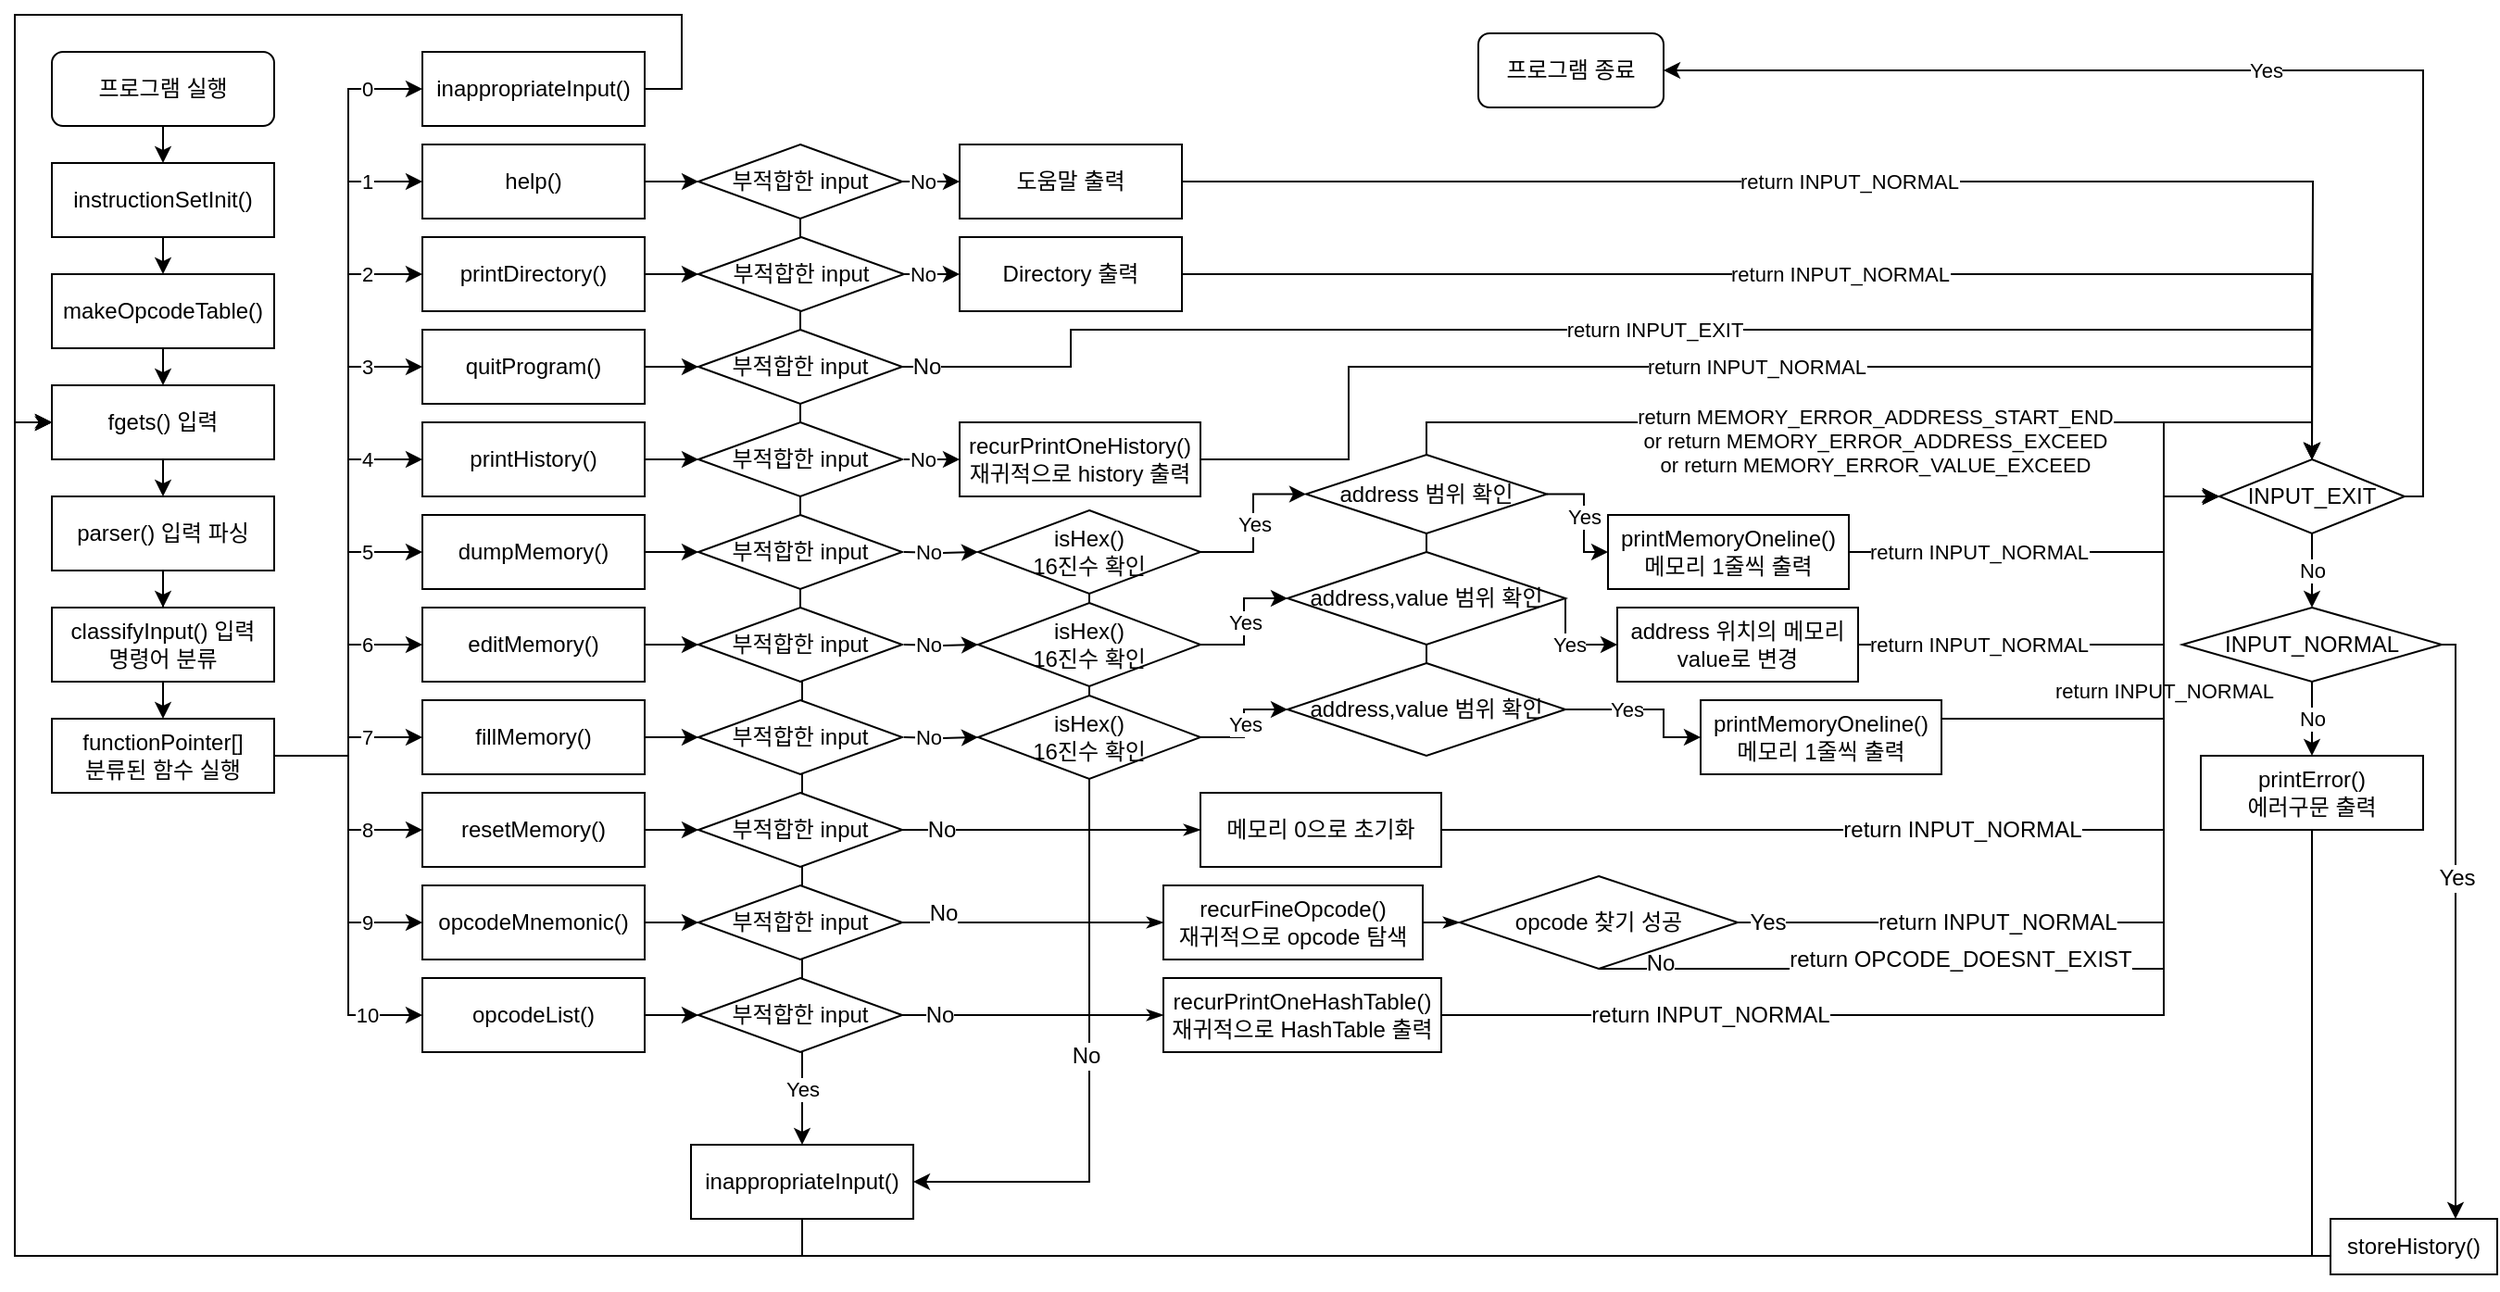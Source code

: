 <mxfile version="12.9.6" type="device"><diagram id="C5RBs43oDa-KdzZeNtuy" name="Page-1"><mxGraphModel dx="1581" dy="809" grid="1" gridSize="10" guides="1" tooltips="1" connect="1" arrows="1" fold="1" page="1" pageScale="1" pageWidth="827" pageHeight="1169" math="0" shadow="0"><root><mxCell id="WIyWlLk6GJQsqaUBKTNV-0"/><mxCell id="WIyWlLk6GJQsqaUBKTNV-1" parent="WIyWlLk6GJQsqaUBKTNV-0"/><mxCell id="1No2MlouIpuZTPCVSw3R-3" style="edgeStyle=orthogonalEdgeStyle;rounded=0;orthogonalLoop=1;jettySize=auto;html=1;exitX=0.5;exitY=1;exitDx=0;exitDy=0;entryX=0.5;entryY=0;entryDx=0;entryDy=0;" edge="1" parent="WIyWlLk6GJQsqaUBKTNV-1" source="WIyWlLk6GJQsqaUBKTNV-3" target="1No2MlouIpuZTPCVSw3R-0"><mxGeometry relative="1" as="geometry"/></mxCell><mxCell id="WIyWlLk6GJQsqaUBKTNV-3" value="프로그램 실행" style="rounded=1;whiteSpace=wrap;html=1;fontSize=12;glass=0;strokeWidth=1;shadow=0;" parent="WIyWlLk6GJQsqaUBKTNV-1" vertex="1"><mxGeometry x="160" y="80" width="120" height="40" as="geometry"/></mxCell><mxCell id="1No2MlouIpuZTPCVSw3R-6" style="edgeStyle=orthogonalEdgeStyle;rounded=0;orthogonalLoop=1;jettySize=auto;html=1;exitX=0.5;exitY=1;exitDx=0;exitDy=0;entryX=0.5;entryY=0;entryDx=0;entryDy=0;" edge="1" parent="WIyWlLk6GJQsqaUBKTNV-1" source="1No2MlouIpuZTPCVSw3R-0" target="1No2MlouIpuZTPCVSw3R-4"><mxGeometry relative="1" as="geometry"/></mxCell><mxCell id="1No2MlouIpuZTPCVSw3R-0" value="instructionSetInit()" style="rounded=0;whiteSpace=wrap;html=1;fontSize=12;glass=0;strokeWidth=1;shadow=0;" vertex="1" parent="WIyWlLk6GJQsqaUBKTNV-1"><mxGeometry x="160" y="140" width="120" height="40" as="geometry"/></mxCell><mxCell id="1No2MlouIpuZTPCVSw3R-7" style="edgeStyle=orthogonalEdgeStyle;rounded=0;orthogonalLoop=1;jettySize=auto;html=1;exitX=0.5;exitY=1;exitDx=0;exitDy=0;entryX=0.5;entryY=0;entryDx=0;entryDy=0;" edge="1" parent="WIyWlLk6GJQsqaUBKTNV-1" source="1No2MlouIpuZTPCVSw3R-4" target="1No2MlouIpuZTPCVSw3R-5"><mxGeometry relative="1" as="geometry"/></mxCell><mxCell id="1No2MlouIpuZTPCVSw3R-4" value="makeOpcodeTable()" style="rounded=0;whiteSpace=wrap;html=1;fontSize=12;glass=0;strokeWidth=1;shadow=0;" vertex="1" parent="WIyWlLk6GJQsqaUBKTNV-1"><mxGeometry x="160" y="200" width="120" height="40" as="geometry"/></mxCell><mxCell id="1No2MlouIpuZTPCVSw3R-38" style="edgeStyle=orthogonalEdgeStyle;rounded=0;orthogonalLoop=1;jettySize=auto;html=1;exitX=0.5;exitY=1;exitDx=0;exitDy=0;entryX=0.5;entryY=0;entryDx=0;entryDy=0;" edge="1" parent="WIyWlLk6GJQsqaUBKTNV-1" source="1No2MlouIpuZTPCVSw3R-5" target="1No2MlouIpuZTPCVSw3R-8"><mxGeometry relative="1" as="geometry"/></mxCell><mxCell id="1No2MlouIpuZTPCVSw3R-5" value="fgets() 입력" style="rounded=0;whiteSpace=wrap;html=1;fontSize=12;glass=0;strokeWidth=1;shadow=0;" vertex="1" parent="WIyWlLk6GJQsqaUBKTNV-1"><mxGeometry x="160" y="260" width="120" height="40" as="geometry"/></mxCell><mxCell id="1No2MlouIpuZTPCVSw3R-39" style="edgeStyle=orthogonalEdgeStyle;rounded=0;orthogonalLoop=1;jettySize=auto;html=1;exitX=0.5;exitY=1;exitDx=0;exitDy=0;" edge="1" parent="WIyWlLk6GJQsqaUBKTNV-1" source="1No2MlouIpuZTPCVSw3R-8" target="1No2MlouIpuZTPCVSw3R-9"><mxGeometry relative="1" as="geometry"/></mxCell><mxCell id="1No2MlouIpuZTPCVSw3R-8" value="parser() 입력 파싱" style="rounded=0;whiteSpace=wrap;html=1;fontSize=12;glass=0;strokeWidth=1;shadow=0;" vertex="1" parent="WIyWlLk6GJQsqaUBKTNV-1"><mxGeometry x="160" y="320" width="120" height="40" as="geometry"/></mxCell><mxCell id="1No2MlouIpuZTPCVSw3R-40" style="edgeStyle=orthogonalEdgeStyle;rounded=0;orthogonalLoop=1;jettySize=auto;html=1;exitX=0.5;exitY=1;exitDx=0;exitDy=0;entryX=0.5;entryY=0;entryDx=0;entryDy=0;" edge="1" parent="WIyWlLk6GJQsqaUBKTNV-1" source="1No2MlouIpuZTPCVSw3R-9" target="1No2MlouIpuZTPCVSw3R-10"><mxGeometry relative="1" as="geometry"/></mxCell><mxCell id="1No2MlouIpuZTPCVSw3R-9" value="classifyInput() 입력 &lt;br&gt;명령어 분류" style="rounded=0;whiteSpace=wrap;html=1;fontSize=12;glass=0;strokeWidth=1;shadow=0;" vertex="1" parent="WIyWlLk6GJQsqaUBKTNV-1"><mxGeometry x="160" y="380" width="120" height="40" as="geometry"/></mxCell><mxCell id="1No2MlouIpuZTPCVSw3R-12" style="edgeStyle=orthogonalEdgeStyle;rounded=0;orthogonalLoop=1;jettySize=auto;html=1;exitX=1;exitY=0.5;exitDx=0;exitDy=0;entryX=0;entryY=0.5;entryDx=0;entryDy=0;entryPerimeter=0;" edge="1" parent="WIyWlLk6GJQsqaUBKTNV-1" source="1No2MlouIpuZTPCVSw3R-10"><mxGeometry relative="1" as="geometry"><mxPoint x="280" y="460" as="targetPoint"/></mxGeometry></mxCell><mxCell id="1No2MlouIpuZTPCVSw3R-27" value="0" style="edgeStyle=orthogonalEdgeStyle;rounded=0;orthogonalLoop=1;jettySize=auto;html=1;exitX=1;exitY=0.5;exitDx=0;exitDy=0;entryX=0;entryY=0.5;entryDx=0;entryDy=0;" edge="1" parent="WIyWlLk6GJQsqaUBKTNV-1" source="1No2MlouIpuZTPCVSw3R-10" target="1No2MlouIpuZTPCVSw3R-14"><mxGeometry x="0.864" relative="1" as="geometry"><mxPoint as="offset"/></mxGeometry></mxCell><mxCell id="1No2MlouIpuZTPCVSw3R-28" value="1" style="edgeStyle=orthogonalEdgeStyle;rounded=0;orthogonalLoop=1;jettySize=auto;html=1;exitX=1;exitY=0.5;exitDx=0;exitDy=0;entryX=0;entryY=0.5;entryDx=0;entryDy=0;" edge="1" parent="WIyWlLk6GJQsqaUBKTNV-1" source="1No2MlouIpuZTPCVSw3R-10" target="1No2MlouIpuZTPCVSw3R-15"><mxGeometry x="0.846" relative="1" as="geometry"><mxPoint as="offset"/></mxGeometry></mxCell><mxCell id="1No2MlouIpuZTPCVSw3R-29" value="2" style="edgeStyle=orthogonalEdgeStyle;rounded=0;orthogonalLoop=1;jettySize=auto;html=1;exitX=1;exitY=0.5;exitDx=0;exitDy=0;entryX=0;entryY=0.5;entryDx=0;entryDy=0;" edge="1" parent="WIyWlLk6GJQsqaUBKTNV-1" source="1No2MlouIpuZTPCVSw3R-10" target="1No2MlouIpuZTPCVSw3R-16"><mxGeometry x="0.824" relative="1" as="geometry"><mxPoint as="offset"/></mxGeometry></mxCell><mxCell id="1No2MlouIpuZTPCVSw3R-30" value="3" style="edgeStyle=orthogonalEdgeStyle;rounded=0;orthogonalLoop=1;jettySize=auto;html=1;exitX=1;exitY=0.5;exitDx=0;exitDy=0;entryX=0;entryY=0.5;entryDx=0;entryDy=0;" edge="1" parent="WIyWlLk6GJQsqaUBKTNV-1" source="1No2MlouIpuZTPCVSw3R-10" target="1No2MlouIpuZTPCVSw3R-17"><mxGeometry x="0.793" relative="1" as="geometry"><mxPoint as="offset"/></mxGeometry></mxCell><mxCell id="1No2MlouIpuZTPCVSw3R-31" value="4" style="edgeStyle=orthogonalEdgeStyle;rounded=0;orthogonalLoop=1;jettySize=auto;html=1;exitX=1;exitY=0.5;exitDx=0;exitDy=0;entryX=0;entryY=0.5;entryDx=0;entryDy=0;" edge="1" parent="WIyWlLk6GJQsqaUBKTNV-1" source="1No2MlouIpuZTPCVSw3R-10" target="1No2MlouIpuZTPCVSw3R-18"><mxGeometry x="0.75" relative="1" as="geometry"><mxPoint as="offset"/></mxGeometry></mxCell><mxCell id="1No2MlouIpuZTPCVSw3R-32" value="5" style="edgeStyle=orthogonalEdgeStyle;rounded=0;orthogonalLoop=1;jettySize=auto;html=1;exitX=1;exitY=0.5;exitDx=0;exitDy=0;entryX=0;entryY=0.5;entryDx=0;entryDy=0;" edge="1" parent="WIyWlLk6GJQsqaUBKTNV-1" source="1No2MlouIpuZTPCVSw3R-10" target="1No2MlouIpuZTPCVSw3R-19"><mxGeometry x="0.684" relative="1" as="geometry"><mxPoint as="offset"/></mxGeometry></mxCell><mxCell id="1No2MlouIpuZTPCVSw3R-33" value="6" style="edgeStyle=orthogonalEdgeStyle;rounded=0;orthogonalLoop=1;jettySize=auto;html=1;exitX=1;exitY=0.5;exitDx=0;exitDy=0;entryX=0;entryY=0.5;entryDx=0;entryDy=0;" edge="1" parent="WIyWlLk6GJQsqaUBKTNV-1" source="1No2MlouIpuZTPCVSw3R-10" target="1No2MlouIpuZTPCVSw3R-20"><mxGeometry x="0.571" relative="1" as="geometry"><mxPoint as="offset"/></mxGeometry></mxCell><mxCell id="1No2MlouIpuZTPCVSw3R-34" value="7" style="edgeStyle=orthogonalEdgeStyle;rounded=0;orthogonalLoop=1;jettySize=auto;html=1;exitX=1;exitY=0.5;exitDx=0;exitDy=0;entryX=0;entryY=0.5;entryDx=0;entryDy=0;" edge="1" parent="WIyWlLk6GJQsqaUBKTNV-1" source="1No2MlouIpuZTPCVSw3R-10" target="1No2MlouIpuZTPCVSw3R-21"><mxGeometry x="0.333" relative="1" as="geometry"><mxPoint as="offset"/></mxGeometry></mxCell><mxCell id="1No2MlouIpuZTPCVSw3R-35" value="8" style="edgeStyle=orthogonalEdgeStyle;rounded=0;orthogonalLoop=1;jettySize=auto;html=1;exitX=1;exitY=0.5;exitDx=0;exitDy=0;entryX=0;entryY=0.5;entryDx=0;entryDy=0;" edge="1" parent="WIyWlLk6GJQsqaUBKTNV-1" source="1No2MlouIpuZTPCVSw3R-10" target="1No2MlouIpuZTPCVSw3R-22"><mxGeometry x="0.5" relative="1" as="geometry"><mxPoint as="offset"/></mxGeometry></mxCell><mxCell id="1No2MlouIpuZTPCVSw3R-36" value="9" style="edgeStyle=orthogonalEdgeStyle;rounded=0;orthogonalLoop=1;jettySize=auto;html=1;exitX=1;exitY=0.5;exitDx=0;exitDy=0;entryX=0;entryY=0.5;entryDx=0;entryDy=0;" edge="1" parent="WIyWlLk6GJQsqaUBKTNV-1" source="1No2MlouIpuZTPCVSw3R-10" target="1No2MlouIpuZTPCVSw3R-23"><mxGeometry x="0.647" relative="1" as="geometry"><mxPoint as="offset"/></mxGeometry></mxCell><mxCell id="1No2MlouIpuZTPCVSw3R-37" value="10" style="edgeStyle=orthogonalEdgeStyle;rounded=0;orthogonalLoop=1;jettySize=auto;html=1;exitX=1;exitY=0.5;exitDx=0;exitDy=0;entryX=0;entryY=0.5;entryDx=0;entryDy=0;" edge="1" parent="WIyWlLk6GJQsqaUBKTNV-1" source="1No2MlouIpuZTPCVSw3R-10" target="1No2MlouIpuZTPCVSw3R-24"><mxGeometry x="0.727" relative="1" as="geometry"><mxPoint as="offset"/></mxGeometry></mxCell><mxCell id="1No2MlouIpuZTPCVSw3R-41" style="edgeStyle=orthogonalEdgeStyle;rounded=0;orthogonalLoop=1;jettySize=auto;html=1;exitX=1;exitY=0.5;exitDx=0;exitDy=0;" edge="1" parent="WIyWlLk6GJQsqaUBKTNV-1" source="1No2MlouIpuZTPCVSw3R-10"><mxGeometry relative="1" as="geometry"><mxPoint x="280" y="460" as="targetPoint"/></mxGeometry></mxCell><mxCell id="1No2MlouIpuZTPCVSw3R-10" value="functionPointer[] &lt;br&gt;분류된 함수 실행" style="rounded=0;whiteSpace=wrap;html=1;fontSize=12;glass=0;strokeWidth=1;shadow=0;" vertex="1" parent="WIyWlLk6GJQsqaUBKTNV-1"><mxGeometry x="160" y="440" width="120" height="40" as="geometry"/></mxCell><mxCell id="1No2MlouIpuZTPCVSw3R-62" style="edgeStyle=orthogonalEdgeStyle;rounded=0;orthogonalLoop=1;jettySize=auto;html=1;exitX=1;exitY=0.5;exitDx=0;exitDy=0;entryX=0;entryY=0.5;entryDx=0;entryDy=0;" edge="1" parent="WIyWlLk6GJQsqaUBKTNV-1" source="1No2MlouIpuZTPCVSw3R-14" target="1No2MlouIpuZTPCVSw3R-5"><mxGeometry relative="1" as="geometry"><mxPoint x="509" y="100" as="targetPoint"/><Array as="points"><mxPoint x="500" y="100"/><mxPoint x="500" y="60"/><mxPoint x="140" y="60"/><mxPoint x="140" y="280"/></Array></mxGeometry></mxCell><mxCell id="1No2MlouIpuZTPCVSw3R-14" value="inappropriateInput()" style="rounded=0;whiteSpace=wrap;html=1;fontSize=12;glass=0;strokeWidth=1;shadow=0;fillColor=#ffffff;" vertex="1" parent="WIyWlLk6GJQsqaUBKTNV-1"><mxGeometry x="360" y="80" width="120" height="40" as="geometry"/></mxCell><mxCell id="1No2MlouIpuZTPCVSw3R-61" style="edgeStyle=orthogonalEdgeStyle;rounded=0;orthogonalLoop=1;jettySize=auto;html=1;exitX=1;exitY=0.5;exitDx=0;exitDy=0;entryX=0;entryY=0.5;entryDx=0;entryDy=0;" edge="1" parent="WIyWlLk6GJQsqaUBKTNV-1" source="1No2MlouIpuZTPCVSw3R-15" target="1No2MlouIpuZTPCVSw3R-43"><mxGeometry relative="1" as="geometry"/></mxCell><mxCell id="1No2MlouIpuZTPCVSw3R-15" value="help()" style="rounded=0;whiteSpace=wrap;html=1;fontSize=12;glass=0;strokeWidth=1;shadow=0;" vertex="1" parent="WIyWlLk6GJQsqaUBKTNV-1"><mxGeometry x="360" y="130" width="120" height="40" as="geometry"/></mxCell><mxCell id="1No2MlouIpuZTPCVSw3R-60" style="edgeStyle=orthogonalEdgeStyle;rounded=0;orthogonalLoop=1;jettySize=auto;html=1;exitX=1;exitY=0.5;exitDx=0;exitDy=0;entryX=0;entryY=0.5;entryDx=0;entryDy=0;" edge="1" parent="WIyWlLk6GJQsqaUBKTNV-1" source="1No2MlouIpuZTPCVSw3R-16" target="1No2MlouIpuZTPCVSw3R-44"><mxGeometry relative="1" as="geometry"/></mxCell><mxCell id="1No2MlouIpuZTPCVSw3R-16" value="printDirectory()" style="rounded=0;whiteSpace=wrap;html=1;fontSize=12;glass=0;strokeWidth=1;shadow=0;" vertex="1" parent="WIyWlLk6GJQsqaUBKTNV-1"><mxGeometry x="360" y="180" width="120" height="40" as="geometry"/></mxCell><mxCell id="1No2MlouIpuZTPCVSw3R-59" style="edgeStyle=orthogonalEdgeStyle;rounded=0;orthogonalLoop=1;jettySize=auto;html=1;exitX=1;exitY=0.5;exitDx=0;exitDy=0;entryX=0;entryY=0.5;entryDx=0;entryDy=0;" edge="1" parent="WIyWlLk6GJQsqaUBKTNV-1" source="1No2MlouIpuZTPCVSw3R-17" target="1No2MlouIpuZTPCVSw3R-45"><mxGeometry relative="1" as="geometry"/></mxCell><mxCell id="1No2MlouIpuZTPCVSw3R-17" value="quitProgram()" style="rounded=0;whiteSpace=wrap;html=1;fontSize=12;glass=0;strokeWidth=1;shadow=0;" vertex="1" parent="WIyWlLk6GJQsqaUBKTNV-1"><mxGeometry x="360" y="230" width="120" height="40" as="geometry"/></mxCell><mxCell id="1No2MlouIpuZTPCVSw3R-63" style="edgeStyle=orthogonalEdgeStyle;rounded=0;orthogonalLoop=1;jettySize=auto;html=1;exitX=1;exitY=0.5;exitDx=0;exitDy=0;entryX=0;entryY=0.5;entryDx=0;entryDy=0;" edge="1" parent="WIyWlLk6GJQsqaUBKTNV-1" source="1No2MlouIpuZTPCVSw3R-18" target="1No2MlouIpuZTPCVSw3R-46"><mxGeometry relative="1" as="geometry"/></mxCell><mxCell id="1No2MlouIpuZTPCVSw3R-18" value="printHistory()" style="rounded=0;whiteSpace=wrap;html=1;fontSize=12;glass=0;strokeWidth=1;shadow=0;" vertex="1" parent="WIyWlLk6GJQsqaUBKTNV-1"><mxGeometry x="360" y="280" width="120" height="40" as="geometry"/></mxCell><mxCell id="1No2MlouIpuZTPCVSw3R-64" style="edgeStyle=orthogonalEdgeStyle;rounded=0;orthogonalLoop=1;jettySize=auto;html=1;exitX=1;exitY=0.5;exitDx=0;exitDy=0;entryX=0;entryY=0.5;entryDx=0;entryDy=0;" edge="1" parent="WIyWlLk6GJQsqaUBKTNV-1" source="1No2MlouIpuZTPCVSw3R-19" target="1No2MlouIpuZTPCVSw3R-47"><mxGeometry relative="1" as="geometry"/></mxCell><mxCell id="1No2MlouIpuZTPCVSw3R-19" value="dumpMemory()" style="rounded=0;whiteSpace=wrap;html=1;fontSize=12;glass=0;strokeWidth=1;shadow=0;" vertex="1" parent="WIyWlLk6GJQsqaUBKTNV-1"><mxGeometry x="360" y="330" width="120" height="40" as="geometry"/></mxCell><mxCell id="1No2MlouIpuZTPCVSw3R-65" style="edgeStyle=orthogonalEdgeStyle;rounded=0;orthogonalLoop=1;jettySize=auto;html=1;exitX=1;exitY=0.5;exitDx=0;exitDy=0;" edge="1" parent="WIyWlLk6GJQsqaUBKTNV-1" source="1No2MlouIpuZTPCVSw3R-20" target="1No2MlouIpuZTPCVSw3R-48"><mxGeometry relative="1" as="geometry"/></mxCell><mxCell id="1No2MlouIpuZTPCVSw3R-20" value="editMemory()" style="rounded=0;whiteSpace=wrap;html=1;fontSize=12;glass=0;strokeWidth=1;shadow=0;" vertex="1" parent="WIyWlLk6GJQsqaUBKTNV-1"><mxGeometry x="360" y="380" width="120" height="40" as="geometry"/></mxCell><mxCell id="1No2MlouIpuZTPCVSw3R-66" style="edgeStyle=orthogonalEdgeStyle;rounded=0;orthogonalLoop=1;jettySize=auto;html=1;exitX=1;exitY=0.5;exitDx=0;exitDy=0;entryX=0;entryY=0.5;entryDx=0;entryDy=0;" edge="1" parent="WIyWlLk6GJQsqaUBKTNV-1" source="1No2MlouIpuZTPCVSw3R-21" target="1No2MlouIpuZTPCVSw3R-49"><mxGeometry relative="1" as="geometry"/></mxCell><mxCell id="1No2MlouIpuZTPCVSw3R-21" value="fillMemory()" style="rounded=0;whiteSpace=wrap;html=1;fontSize=12;glass=0;strokeWidth=1;shadow=0;" vertex="1" parent="WIyWlLk6GJQsqaUBKTNV-1"><mxGeometry x="360" y="430" width="120" height="40" as="geometry"/></mxCell><mxCell id="1No2MlouIpuZTPCVSw3R-67" style="edgeStyle=orthogonalEdgeStyle;rounded=0;orthogonalLoop=1;jettySize=auto;html=1;exitX=1;exitY=0.5;exitDx=0;exitDy=0;" edge="1" parent="WIyWlLk6GJQsqaUBKTNV-1" source="1No2MlouIpuZTPCVSw3R-22" target="1No2MlouIpuZTPCVSw3R-50"><mxGeometry relative="1" as="geometry"/></mxCell><mxCell id="1No2MlouIpuZTPCVSw3R-22" value="resetMemory()" style="rounded=0;whiteSpace=wrap;html=1;fontSize=12;glass=0;strokeWidth=1;shadow=0;" vertex="1" parent="WIyWlLk6GJQsqaUBKTNV-1"><mxGeometry x="360" y="480" width="120" height="40" as="geometry"/></mxCell><mxCell id="1No2MlouIpuZTPCVSw3R-68" style="edgeStyle=orthogonalEdgeStyle;rounded=0;orthogonalLoop=1;jettySize=auto;html=1;exitX=1;exitY=0.5;exitDx=0;exitDy=0;" edge="1" parent="WIyWlLk6GJQsqaUBKTNV-1" source="1No2MlouIpuZTPCVSw3R-23" target="1No2MlouIpuZTPCVSw3R-51"><mxGeometry relative="1" as="geometry"/></mxCell><mxCell id="1No2MlouIpuZTPCVSw3R-23" value="opcodeMnemonic()" style="rounded=0;whiteSpace=wrap;html=1;fontSize=12;glass=0;strokeWidth=1;shadow=0;" vertex="1" parent="WIyWlLk6GJQsqaUBKTNV-1"><mxGeometry x="360" y="530" width="120" height="40" as="geometry"/></mxCell><mxCell id="1No2MlouIpuZTPCVSw3R-69" style="edgeStyle=orthogonalEdgeStyle;rounded=0;orthogonalLoop=1;jettySize=auto;html=1;exitX=1;exitY=0.5;exitDx=0;exitDy=0;entryX=0;entryY=0.5;entryDx=0;entryDy=0;" edge="1" parent="WIyWlLk6GJQsqaUBKTNV-1" source="1No2MlouIpuZTPCVSw3R-24" target="1No2MlouIpuZTPCVSw3R-52"><mxGeometry relative="1" as="geometry"/></mxCell><mxCell id="1No2MlouIpuZTPCVSw3R-24" value="opcodeList()" style="rounded=0;whiteSpace=wrap;html=1;fontSize=12;glass=0;strokeWidth=1;shadow=0;" vertex="1" parent="WIyWlLk6GJQsqaUBKTNV-1"><mxGeometry x="360" y="580" width="120" height="40" as="geometry"/></mxCell><mxCell id="1No2MlouIpuZTPCVSw3R-91" value="No" style="edgeStyle=orthogonalEdgeStyle;rounded=0;orthogonalLoop=1;jettySize=auto;html=1;exitX=1;exitY=0.5;exitDx=0;exitDy=0;entryX=0;entryY=0.5;entryDx=0;entryDy=0;" edge="1" parent="WIyWlLk6GJQsqaUBKTNV-1" source="1No2MlouIpuZTPCVSw3R-43" target="1No2MlouIpuZTPCVSw3R-88"><mxGeometry x="-0.333" relative="1" as="geometry"><mxPoint as="offset"/></mxGeometry></mxCell><mxCell id="1No2MlouIpuZTPCVSw3R-106" value="Yes" style="edgeStyle=orthogonalEdgeStyle;rounded=0;orthogonalLoop=1;jettySize=auto;html=1;exitX=0.5;exitY=1;exitDx=0;exitDy=0;entryX=0.5;entryY=0;entryDx=0;entryDy=0;" edge="1" parent="WIyWlLk6GJQsqaUBKTNV-1" source="1No2MlouIpuZTPCVSw3R-43" target="1No2MlouIpuZTPCVSw3R-56"><mxGeometry x="0.88" relative="1" as="geometry"><mxPoint as="offset"/></mxGeometry></mxCell><mxCell id="1No2MlouIpuZTPCVSw3R-43" value="부적합한 input" style="rhombus;whiteSpace=wrap;html=1;" vertex="1" parent="WIyWlLk6GJQsqaUBKTNV-1"><mxGeometry x="509" y="130" width="110" height="40" as="geometry"/></mxCell><mxCell id="1No2MlouIpuZTPCVSw3R-104" value="No" style="edgeStyle=orthogonalEdgeStyle;rounded=0;orthogonalLoop=1;jettySize=auto;html=1;exitX=1;exitY=0.5;exitDx=0;exitDy=0;entryX=0;entryY=0.5;entryDx=0;entryDy=0;" edge="1" parent="WIyWlLk6GJQsqaUBKTNV-1" source="1No2MlouIpuZTPCVSw3R-44" target="1No2MlouIpuZTPCVSw3R-102"><mxGeometry x="-0.333" relative="1" as="geometry"><mxPoint as="offset"/></mxGeometry></mxCell><mxCell id="1No2MlouIpuZTPCVSw3R-44" value="부적합한 input" style="rhombus;whiteSpace=wrap;html=1;" vertex="1" parent="WIyWlLk6GJQsqaUBKTNV-1"><mxGeometry x="509" y="180" width="111" height="40" as="geometry"/></mxCell><mxCell id="1No2MlouIpuZTPCVSw3R-70" value="return INPUT_EXIT" style="edgeStyle=orthogonalEdgeStyle;rounded=0;orthogonalLoop=1;jettySize=auto;html=1;exitX=1;exitY=0.5;exitDx=0;exitDy=0;entryX=0.5;entryY=0;entryDx=0;entryDy=0;" edge="1" parent="WIyWlLk6GJQsqaUBKTNV-1" source="1No2MlouIpuZTPCVSw3R-45" target="1No2MlouIpuZTPCVSw3R-73"><mxGeometry relative="1" as="geometry"><mxPoint x="1100" y="250" as="targetPoint"/><Array as="points"><mxPoint x="710" y="250"/><mxPoint x="710" y="230"/><mxPoint x="1380" y="230"/></Array></mxGeometry></mxCell><mxCell id="1No2MlouIpuZTPCVSw3R-123" value="No" style="text;html=1;align=center;verticalAlign=middle;resizable=0;points=[];labelBackgroundColor=#ffffff;" vertex="1" connectable="0" parent="1No2MlouIpuZTPCVSw3R-70"><mxGeometry x="-0.935" relative="1" as="geometry"><mxPoint x="-14.88" as="offset"/></mxGeometry></mxCell><mxCell id="1No2MlouIpuZTPCVSw3R-45" value="부적합한 input" style="rhombus;whiteSpace=wrap;html=1;" vertex="1" parent="WIyWlLk6GJQsqaUBKTNV-1"><mxGeometry x="509" y="230" width="110" height="40" as="geometry"/></mxCell><mxCell id="1No2MlouIpuZTPCVSw3R-46" value="부적합한 input" style="rhombus;whiteSpace=wrap;html=1;" vertex="1" parent="WIyWlLk6GJQsqaUBKTNV-1"><mxGeometry x="509" y="280" width="110" height="40" as="geometry"/></mxCell><mxCell id="1No2MlouIpuZTPCVSw3R-47" value="부적합한 input" style="rhombus;whiteSpace=wrap;html=1;" vertex="1" parent="WIyWlLk6GJQsqaUBKTNV-1"><mxGeometry x="509" y="330" width="110" height="40" as="geometry"/></mxCell><mxCell id="1No2MlouIpuZTPCVSw3R-48" value="부적합한 input" style="rhombus;whiteSpace=wrap;html=1;" vertex="1" parent="WIyWlLk6GJQsqaUBKTNV-1"><mxGeometry x="509" y="380" width="110" height="40" as="geometry"/></mxCell><mxCell id="1No2MlouIpuZTPCVSw3R-49" value="부적합한 input" style="rhombus;whiteSpace=wrap;html=1;" vertex="1" parent="WIyWlLk6GJQsqaUBKTNV-1"><mxGeometry x="509" y="430" width="110" height="40" as="geometry"/></mxCell><mxCell id="1No2MlouIpuZTPCVSw3R-157" style="edgeStyle=none;rounded=0;orthogonalLoop=1;jettySize=auto;html=1;exitX=1;exitY=0.5;exitDx=0;exitDy=0;entryX=0;entryY=0.5;entryDx=0;entryDy=0;startArrow=none;startFill=0;endArrow=classicThin;endFill=1;strokeColor=#000000;" edge="1" parent="WIyWlLk6GJQsqaUBKTNV-1" source="1No2MlouIpuZTPCVSw3R-50" target="1No2MlouIpuZTPCVSw3R-156"><mxGeometry relative="1" as="geometry"/></mxCell><mxCell id="1No2MlouIpuZTPCVSw3R-162" value="No" style="text;html=1;align=center;verticalAlign=middle;resizable=0;points=[];labelBackgroundColor=#ffffff;" vertex="1" connectable="0" parent="1No2MlouIpuZTPCVSw3R-157"><mxGeometry x="-0.589" y="-2" relative="1" as="geometry"><mxPoint x="-11.94" y="-2" as="offset"/></mxGeometry></mxCell><mxCell id="1No2MlouIpuZTPCVSw3R-50" value="부적합한 input" style="rhombus;whiteSpace=wrap;html=1;" vertex="1" parent="WIyWlLk6GJQsqaUBKTNV-1"><mxGeometry x="509" y="480" width="110" height="40" as="geometry"/></mxCell><mxCell id="1No2MlouIpuZTPCVSw3R-164" style="edgeStyle=none;rounded=0;orthogonalLoop=1;jettySize=auto;html=1;exitX=1;exitY=0.5;exitDx=0;exitDy=0;entryX=0;entryY=0.5;entryDx=0;entryDy=0;startArrow=none;startFill=0;endArrow=classicThin;endFill=1;strokeColor=#000000;" edge="1" parent="WIyWlLk6GJQsqaUBKTNV-1" source="1No2MlouIpuZTPCVSw3R-51" target="1No2MlouIpuZTPCVSw3R-163"><mxGeometry relative="1" as="geometry"/></mxCell><mxCell id="1No2MlouIpuZTPCVSw3R-165" value="No" style="text;html=1;align=center;verticalAlign=middle;resizable=0;points=[];labelBackgroundColor=#ffffff;" vertex="1" connectable="0" parent="1No2MlouIpuZTPCVSw3R-164"><mxGeometry x="-0.28" y="-2" relative="1" as="geometry"><mxPoint x="-29.59" y="-7" as="offset"/></mxGeometry></mxCell><mxCell id="1No2MlouIpuZTPCVSw3R-51" value="부적합한 input" style="rhombus;whiteSpace=wrap;html=1;" vertex="1" parent="WIyWlLk6GJQsqaUBKTNV-1"><mxGeometry x="509" y="530" width="110" height="40" as="geometry"/></mxCell><mxCell id="1No2MlouIpuZTPCVSw3R-177" style="edgeStyle=none;rounded=0;orthogonalLoop=1;jettySize=auto;html=1;exitX=1;exitY=0.5;exitDx=0;exitDy=0;startArrow=none;startFill=0;endArrow=classicThin;endFill=1;strokeColor=#000000;" edge="1" parent="WIyWlLk6GJQsqaUBKTNV-1" source="1No2MlouIpuZTPCVSw3R-52" target="1No2MlouIpuZTPCVSw3R-176"><mxGeometry relative="1" as="geometry"/></mxCell><mxCell id="1No2MlouIpuZTPCVSw3R-178" value="No" style="text;html=1;align=center;verticalAlign=middle;resizable=0;points=[];labelBackgroundColor=#ffffff;" vertex="1" connectable="0" parent="1No2MlouIpuZTPCVSw3R-177"><mxGeometry x="-0.714" relative="1" as="geometry"><mxPoint as="offset"/></mxGeometry></mxCell><mxCell id="1No2MlouIpuZTPCVSw3R-52" value="부적합한 input" style="rhombus;whiteSpace=wrap;html=1;" vertex="1" parent="WIyWlLk6GJQsqaUBKTNV-1"><mxGeometry x="509" y="580" width="110" height="40" as="geometry"/></mxCell><mxCell id="1No2MlouIpuZTPCVSw3R-181" style="edgeStyle=none;rounded=0;orthogonalLoop=1;jettySize=auto;html=1;exitX=0.5;exitY=1;exitDx=0;exitDy=0;entryX=0;entryY=0.5;entryDx=0;entryDy=0;startArrow=none;startFill=0;endArrow=classicThin;endFill=1;strokeColor=#000000;" edge="1" parent="WIyWlLk6GJQsqaUBKTNV-1" source="1No2MlouIpuZTPCVSw3R-56" target="1No2MlouIpuZTPCVSw3R-5"><mxGeometry relative="1" as="geometry"><Array as="points"><mxPoint x="565" y="730"/><mxPoint x="140" y="730"/><mxPoint x="140" y="280"/></Array></mxGeometry></mxCell><mxCell id="1No2MlouIpuZTPCVSw3R-56" value="inappropriateInput()" style="rounded=0;whiteSpace=wrap;html=1;fontSize=12;glass=0;strokeWidth=1;shadow=0;" vertex="1" parent="WIyWlLk6GJQsqaUBKTNV-1"><mxGeometry x="505" y="670" width="120" height="40" as="geometry"/></mxCell><mxCell id="1No2MlouIpuZTPCVSw3R-75" value="No" style="edgeStyle=orthogonalEdgeStyle;rounded=0;orthogonalLoop=1;jettySize=auto;html=1;exitX=0.5;exitY=1;exitDx=0;exitDy=0;entryX=0.5;entryY=0;entryDx=0;entryDy=0;" edge="1" parent="WIyWlLk6GJQsqaUBKTNV-1" source="1No2MlouIpuZTPCVSw3R-73" target="1No2MlouIpuZTPCVSw3R-74"><mxGeometry relative="1" as="geometry"/></mxCell><mxCell id="1No2MlouIpuZTPCVSw3R-81" value="Yes" style="edgeStyle=orthogonalEdgeStyle;rounded=0;orthogonalLoop=1;jettySize=auto;html=1;exitX=1;exitY=0.5;exitDx=0;exitDy=0;entryX=1;entryY=0.5;entryDx=0;entryDy=0;" edge="1" parent="WIyWlLk6GJQsqaUBKTNV-1" source="1No2MlouIpuZTPCVSw3R-73" target="1No2MlouIpuZTPCVSw3R-80"><mxGeometry relative="1" as="geometry"><Array as="points"><mxPoint x="1440" y="320"/><mxPoint x="1440" y="90"/></Array></mxGeometry></mxCell><mxCell id="1No2MlouIpuZTPCVSw3R-73" value="INPUT_EXIT" style="rhombus;whiteSpace=wrap;html=1;" vertex="1" parent="WIyWlLk6GJQsqaUBKTNV-1"><mxGeometry x="1330" y="300" width="100" height="40" as="geometry"/></mxCell><mxCell id="1No2MlouIpuZTPCVSw3R-78" value="No" style="edgeStyle=orthogonalEdgeStyle;rounded=0;orthogonalLoop=1;jettySize=auto;html=1;exitX=0.5;exitY=1;exitDx=0;exitDy=0;entryX=0.5;entryY=0;entryDx=0;entryDy=0;" edge="1" parent="WIyWlLk6GJQsqaUBKTNV-1" source="1No2MlouIpuZTPCVSw3R-74" target="1No2MlouIpuZTPCVSw3R-77"><mxGeometry relative="1" as="geometry"/></mxCell><mxCell id="1No2MlouIpuZTPCVSw3R-79" value="&lt;br&gt;" style="edgeStyle=orthogonalEdgeStyle;rounded=0;orthogonalLoop=1;jettySize=auto;html=1;exitX=0.5;exitY=1;exitDx=0;exitDy=0;entryX=0;entryY=0.5;entryDx=0;entryDy=0;" edge="1" parent="WIyWlLk6GJQsqaUBKTNV-1" source="1No2MlouIpuZTPCVSw3R-84" target="1No2MlouIpuZTPCVSw3R-5"><mxGeometry x="-0.944" relative="1" as="geometry"><Array as="points"><mxPoint x="1470" y="730"/><mxPoint x="140" y="730"/><mxPoint x="140" y="280"/></Array><mxPoint as="offset"/></mxGeometry></mxCell><mxCell id="1No2MlouIpuZTPCVSw3R-86" style="edgeStyle=orthogonalEdgeStyle;rounded=0;orthogonalLoop=1;jettySize=auto;html=1;exitX=1;exitY=0.5;exitDx=0;exitDy=0;entryX=0.75;entryY=0;entryDx=0;entryDy=0;" edge="1" parent="WIyWlLk6GJQsqaUBKTNV-1" source="1No2MlouIpuZTPCVSw3R-74" target="1No2MlouIpuZTPCVSw3R-84"><mxGeometry relative="1" as="geometry"><mxPoint x="1490" y="630" as="targetPoint"/><Array as="points"><mxPoint x="1458" y="400"/></Array></mxGeometry></mxCell><mxCell id="1No2MlouIpuZTPCVSw3R-87" value="Yes" style="text;html=1;align=center;verticalAlign=middle;resizable=0;points=[];labelBackgroundColor=#ffffff;" vertex="1" connectable="0" parent="1No2MlouIpuZTPCVSw3R-86"><mxGeometry x="-0.046" y="-1" relative="1" as="geometry"><mxPoint x="1" y="-18.33" as="offset"/></mxGeometry></mxCell><mxCell id="1No2MlouIpuZTPCVSw3R-74" value="INPUT_NORMAL" style="rhombus;whiteSpace=wrap;html=1;direction=east;" vertex="1" parent="WIyWlLk6GJQsqaUBKTNV-1"><mxGeometry x="1310" y="380" width="140" height="40" as="geometry"/></mxCell><mxCell id="1No2MlouIpuZTPCVSw3R-82" style="edgeStyle=orthogonalEdgeStyle;rounded=0;orthogonalLoop=1;jettySize=auto;html=1;exitX=0.5;exitY=1;exitDx=0;exitDy=0;entryX=0;entryY=0.5;entryDx=0;entryDy=0;" edge="1" parent="WIyWlLk6GJQsqaUBKTNV-1" source="1No2MlouIpuZTPCVSw3R-77" target="1No2MlouIpuZTPCVSw3R-5"><mxGeometry relative="1" as="geometry"><Array as="points"><mxPoint x="1380" y="730"/><mxPoint x="140" y="730"/><mxPoint x="140" y="280"/></Array></mxGeometry></mxCell><mxCell id="1No2MlouIpuZTPCVSw3R-77" value="printError()&lt;br&gt;에러구문 출력" style="rounded=0;whiteSpace=wrap;html=1;fontSize=12;glass=0;strokeWidth=1;shadow=0;" vertex="1" parent="WIyWlLk6GJQsqaUBKTNV-1"><mxGeometry x="1320" y="460" width="120" height="40" as="geometry"/></mxCell><mxCell id="1No2MlouIpuZTPCVSw3R-80" value="프로그램 종료" style="rounded=1;whiteSpace=wrap;html=1;fillColor=#ffffff;" vertex="1" parent="WIyWlLk6GJQsqaUBKTNV-1"><mxGeometry x="930" y="70" width="100" height="40" as="geometry"/></mxCell><mxCell id="1No2MlouIpuZTPCVSw3R-84" value="storeHistory()" style="rounded=0;whiteSpace=wrap;html=1;fillColor=#ffffff;" vertex="1" parent="WIyWlLk6GJQsqaUBKTNV-1"><mxGeometry x="1390" y="710" width="90" height="30" as="geometry"/></mxCell><mxCell id="1No2MlouIpuZTPCVSw3R-88" value="도움말 출력" style="rounded=0;whiteSpace=wrap;html=1;fontSize=12;glass=0;strokeWidth=1;shadow=0;" vertex="1" parent="WIyWlLk6GJQsqaUBKTNV-1"><mxGeometry x="650" y="130" width="120" height="40" as="geometry"/></mxCell><mxCell id="1No2MlouIpuZTPCVSw3R-101" value="return INPUT_NORMAL" style="edgeStyle=orthogonalEdgeStyle;rounded=0;orthogonalLoop=1;jettySize=auto;html=1;exitX=1;exitY=0.5;exitDx=0;exitDy=0;entryX=0.5;entryY=0;entryDx=0;entryDy=0;" edge="1" parent="WIyWlLk6GJQsqaUBKTNV-1" source="1No2MlouIpuZTPCVSw3R-102" target="1No2MlouIpuZTPCVSw3R-73"><mxGeometry relative="1" as="geometry"><mxPoint x="790" y="200" as="targetPoint"/></mxGeometry></mxCell><mxCell id="1No2MlouIpuZTPCVSw3R-102" value="Directory 출력" style="rounded=0;whiteSpace=wrap;html=1;fontSize=12;glass=0;strokeWidth=1;shadow=0;" vertex="1" parent="WIyWlLk6GJQsqaUBKTNV-1"><mxGeometry x="650" y="180" width="120" height="40" as="geometry"/></mxCell><mxCell id="1No2MlouIpuZTPCVSw3R-105" value="return INPUT_NORMAL" style="edgeStyle=orthogonalEdgeStyle;rounded=0;orthogonalLoop=1;jettySize=auto;html=1;exitX=1;exitY=0.5;exitDx=0;exitDy=0;" edge="1" parent="WIyWlLk6GJQsqaUBKTNV-1" source="1No2MlouIpuZTPCVSw3R-88"><mxGeometry x="-0.053" relative="1" as="geometry"><mxPoint x="810" y="110" as="sourcePoint"/><mxPoint x="1380" y="300" as="targetPoint"/><mxPoint as="offset"/></mxGeometry></mxCell><mxCell id="1No2MlouIpuZTPCVSw3R-109" value="No" style="edgeStyle=orthogonalEdgeStyle;rounded=0;orthogonalLoop=1;jettySize=auto;html=1;entryX=0;entryY=0.5;entryDx=0;entryDy=0;" edge="1" parent="WIyWlLk6GJQsqaUBKTNV-1" target="1No2MlouIpuZTPCVSw3R-111"><mxGeometry x="-0.333" relative="1" as="geometry"><mxPoint x="620" y="300" as="sourcePoint"/><mxPoint as="offset"/></mxGeometry></mxCell><mxCell id="1No2MlouIpuZTPCVSw3R-110" value="return INPUT_NORMAL" style="edgeStyle=orthogonalEdgeStyle;rounded=0;orthogonalLoop=1;jettySize=auto;html=1;exitX=1;exitY=0.5;exitDx=0;exitDy=0;entryX=0.5;entryY=0;entryDx=0;entryDy=0;" edge="1" parent="WIyWlLk6GJQsqaUBKTNV-1" source="1No2MlouIpuZTPCVSw3R-111" target="1No2MlouIpuZTPCVSw3R-73"><mxGeometry relative="1" as="geometry"><mxPoint x="1400" y="400" as="targetPoint"/><Array as="points"><mxPoint x="860" y="300"/><mxPoint x="860" y="250"/><mxPoint x="1380" y="250"/></Array></mxGeometry></mxCell><mxCell id="1No2MlouIpuZTPCVSw3R-111" value="recurPrintOneHistory()&lt;br&gt;재귀적으로 history 출력" style="rounded=0;whiteSpace=wrap;html=1;fontSize=12;glass=0;strokeWidth=1;shadow=0;" vertex="1" parent="WIyWlLk6GJQsqaUBKTNV-1"><mxGeometry x="650" y="280" width="130" height="40" as="geometry"/></mxCell><mxCell id="1No2MlouIpuZTPCVSw3R-112" value="No" style="edgeStyle=orthogonalEdgeStyle;rounded=0;orthogonalLoop=1;jettySize=auto;html=1;exitX=1;exitY=0.5;exitDx=0;exitDy=0;entryX=0;entryY=0.5;entryDx=0;entryDy=0;" edge="1" parent="WIyWlLk6GJQsqaUBKTNV-1" target="1No2MlouIpuZTPCVSw3R-116"><mxGeometry x="-0.333" relative="1" as="geometry"><mxPoint x="620" y="350" as="sourcePoint"/><mxPoint as="offset"/><mxPoint x="770" y="350" as="targetPoint"/></mxGeometry></mxCell><mxCell id="1No2MlouIpuZTPCVSw3R-113" value="return INPUT_NORMAL" style="edgeStyle=orthogonalEdgeStyle;rounded=0;orthogonalLoop=1;jettySize=auto;html=1;exitX=1;exitY=0.5;exitDx=0;exitDy=0;entryX=0.5;entryY=0;entryDx=0;entryDy=0;" edge="1" parent="WIyWlLk6GJQsqaUBKTNV-1" source="1No2MlouIpuZTPCVSw3R-114" target="1No2MlouIpuZTPCVSw3R-73"><mxGeometry x="-0.588" relative="1" as="geometry"><mxPoint x="1380" y="450" as="targetPoint"/><Array as="points"><mxPoint x="1300" y="350"/><mxPoint x="1300" y="280"/><mxPoint x="1380" y="280"/></Array><mxPoint as="offset"/></mxGeometry></mxCell><mxCell id="1No2MlouIpuZTPCVSw3R-114" value="printMemoryOneline()&lt;br&gt;메모리 1줄씩 출력" style="rounded=0;whiteSpace=wrap;html=1;fontSize=12;glass=0;strokeWidth=1;shadow=0;" vertex="1" parent="WIyWlLk6GJQsqaUBKTNV-1"><mxGeometry x="1000" y="330" width="130" height="40" as="geometry"/></mxCell><mxCell id="1No2MlouIpuZTPCVSw3R-117" style="edgeStyle=orthogonalEdgeStyle;rounded=0;orthogonalLoop=1;jettySize=auto;html=1;exitX=0.5;exitY=1;exitDx=0;exitDy=0;entryX=1;entryY=0.5;entryDx=0;entryDy=0;" edge="1" parent="WIyWlLk6GJQsqaUBKTNV-1" source="1No2MlouIpuZTPCVSw3R-116" target="1No2MlouIpuZTPCVSw3R-56"><mxGeometry relative="1" as="geometry"/></mxCell><mxCell id="1No2MlouIpuZTPCVSw3R-118" value="No" style="text;html=1;align=center;verticalAlign=middle;resizable=0;points=[];labelBackgroundColor=#ffffff;" vertex="1" connectable="0" parent="1No2MlouIpuZTPCVSw3R-117"><mxGeometry x="0.205" y="-2" relative="1" as="geometry"><mxPoint y="1" as="offset"/></mxGeometry></mxCell><mxCell id="1No2MlouIpuZTPCVSw3R-121" value="Yes" style="edgeStyle=orthogonalEdgeStyle;rounded=0;orthogonalLoop=1;jettySize=auto;html=1;exitX=1;exitY=0.5;exitDx=0;exitDy=0;entryX=0;entryY=0.5;entryDx=0;entryDy=0;" edge="1" parent="WIyWlLk6GJQsqaUBKTNV-1" source="1No2MlouIpuZTPCVSw3R-116" target="1No2MlouIpuZTPCVSw3R-120"><mxGeometry relative="1" as="geometry"><mxPoint as="offset"/></mxGeometry></mxCell><mxCell id="1No2MlouIpuZTPCVSw3R-116" value="isHex()&lt;br&gt;16진수 확인" style="rhombus;whiteSpace=wrap;html=1;" vertex="1" parent="WIyWlLk6GJQsqaUBKTNV-1"><mxGeometry x="660" y="327.5" width="120" height="45" as="geometry"/></mxCell><mxCell id="1No2MlouIpuZTPCVSw3R-124" value="return MEMORY_ERROR_ADDRESS_START_END&lt;br&gt;or return MEMORY_ERROR_ADDRESS_EXCEED&lt;br&gt;or return MEMORY_ERROR_VALUE_EXCEED" style="edgeStyle=orthogonalEdgeStyle;rounded=0;orthogonalLoop=1;jettySize=auto;html=1;exitX=0.5;exitY=0;exitDx=0;exitDy=0;entryX=0.5;entryY=0;entryDx=0;entryDy=0;" edge="1" parent="WIyWlLk6GJQsqaUBKTNV-1" source="1No2MlouIpuZTPCVSw3R-120" target="1No2MlouIpuZTPCVSw3R-73"><mxGeometry x="0.004" y="-10" relative="1" as="geometry"><Array as="points"><mxPoint x="902" y="280"/><mxPoint x="1380" y="280"/></Array><mxPoint as="offset"/></mxGeometry></mxCell><mxCell id="1No2MlouIpuZTPCVSw3R-128" value="Yes" style="edgeStyle=orthogonalEdgeStyle;rounded=0;orthogonalLoop=1;jettySize=auto;html=1;exitX=1;exitY=0.5;exitDx=0;exitDy=0;entryX=0;entryY=0.5;entryDx=0;entryDy=0;" edge="1" parent="WIyWlLk6GJQsqaUBKTNV-1" source="1No2MlouIpuZTPCVSw3R-120" target="1No2MlouIpuZTPCVSw3R-114"><mxGeometry relative="1" as="geometry"/></mxCell><mxCell id="1No2MlouIpuZTPCVSw3R-120" value="address 범위 확인" style="rhombus;whiteSpace=wrap;html=1;" vertex="1" parent="WIyWlLk6GJQsqaUBKTNV-1"><mxGeometry x="837" y="297.5" width="130" height="42.5" as="geometry"/></mxCell><mxCell id="1No2MlouIpuZTPCVSw3R-129" value="No" style="edgeStyle=orthogonalEdgeStyle;rounded=0;orthogonalLoop=1;jettySize=auto;html=1;entryX=0;entryY=0.5;entryDx=0;entryDy=0;" edge="1" parent="WIyWlLk6GJQsqaUBKTNV-1" target="1No2MlouIpuZTPCVSw3R-132"><mxGeometry x="-0.333" relative="1" as="geometry"><mxPoint x="620" y="400" as="sourcePoint"/><mxPoint as="offset"/><mxPoint x="775" y="400" as="targetPoint"/></mxGeometry></mxCell><mxCell id="1No2MlouIpuZTPCVSw3R-130" value="return INPUT_NORMAL" style="edgeStyle=orthogonalEdgeStyle;rounded=0;orthogonalLoop=1;jettySize=auto;html=1;exitX=1;exitY=0.5;exitDx=0;exitDy=0;entryX=0;entryY=0.5;entryDx=0;entryDy=0;entryPerimeter=0;" edge="1" parent="WIyWlLk6GJQsqaUBKTNV-1" source="1No2MlouIpuZTPCVSw3R-131" target="1No2MlouIpuZTPCVSw3R-73"><mxGeometry x="-0.527" relative="1" as="geometry"><mxPoint x="1365" y="630" as="targetPoint"/><Array as="points"><mxPoint x="1300" y="400"/><mxPoint x="1300" y="320"/></Array><mxPoint as="offset"/></mxGeometry></mxCell><mxCell id="1No2MlouIpuZTPCVSw3R-131" value="address 위치의 메모리 value로 변경" style="rounded=0;whiteSpace=wrap;html=1;fontSize=12;glass=0;strokeWidth=1;shadow=0;" vertex="1" parent="WIyWlLk6GJQsqaUBKTNV-1"><mxGeometry x="1005" y="380" width="130" height="40" as="geometry"/></mxCell><mxCell id="1No2MlouIpuZTPCVSw3R-134" value="Yes" style="edgeStyle=orthogonalEdgeStyle;rounded=0;orthogonalLoop=1;jettySize=auto;html=1;exitX=1;exitY=0.5;exitDx=0;exitDy=0;entryX=0;entryY=0.5;entryDx=0;entryDy=0;" edge="1" parent="WIyWlLk6GJQsqaUBKTNV-1" source="1No2MlouIpuZTPCVSw3R-135" target="1No2MlouIpuZTPCVSw3R-131"><mxGeometry relative="1" as="geometry"><Array as="points"><mxPoint x="977" y="400"/></Array></mxGeometry></mxCell><mxCell id="1No2MlouIpuZTPCVSw3R-139" style="rounded=1;orthogonalLoop=1;jettySize=auto;html=1;exitX=0.5;exitY=0;exitDx=0;exitDy=0;entryX=0.5;entryY=1;entryDx=0;entryDy=0;strokeColor=#000000;startArrow=none;startFill=0;endArrow=none;endFill=0;" edge="1" parent="WIyWlLk6GJQsqaUBKTNV-1" source="1No2MlouIpuZTPCVSw3R-151" target="1No2MlouIpuZTPCVSw3R-120"><mxGeometry relative="1" as="geometry"/></mxCell><mxCell id="1No2MlouIpuZTPCVSw3R-135" value="address,value 범위 확인" style="rhombus;whiteSpace=wrap;html=1;" vertex="1" parent="WIyWlLk6GJQsqaUBKTNV-1"><mxGeometry x="827" y="350" width="150" height="50" as="geometry"/></mxCell><mxCell id="1No2MlouIpuZTPCVSw3R-138" value="Yes" style="edgeStyle=orthogonalEdgeStyle;rounded=0;orthogonalLoop=1;jettySize=auto;html=1;exitX=1;exitY=0.5;exitDx=0;exitDy=0;entryX=0;entryY=0.5;entryDx=0;entryDy=0;" edge="1" parent="WIyWlLk6GJQsqaUBKTNV-1" source="1No2MlouIpuZTPCVSw3R-132" target="1No2MlouIpuZTPCVSw3R-135"><mxGeometry relative="1" as="geometry"/></mxCell><mxCell id="1No2MlouIpuZTPCVSw3R-132" value="isHex()&lt;br&gt;16진수 확인" style="rhombus;whiteSpace=wrap;html=1;" vertex="1" parent="WIyWlLk6GJQsqaUBKTNV-1"><mxGeometry x="660" y="377.5" width="120" height="45" as="geometry"/></mxCell><mxCell id="1No2MlouIpuZTPCVSw3R-141" value="No" style="edgeStyle=orthogonalEdgeStyle;rounded=0;orthogonalLoop=1;jettySize=auto;html=1;entryX=0;entryY=0.5;entryDx=0;entryDy=0;" edge="1" parent="WIyWlLk6GJQsqaUBKTNV-1" target="1No2MlouIpuZTPCVSw3R-147"><mxGeometry x="-0.333" relative="1" as="geometry"><mxPoint x="620" y="450" as="sourcePoint"/><mxPoint as="offset"/><mxPoint x="775" y="450" as="targetPoint"/></mxGeometry></mxCell><mxCell id="1No2MlouIpuZTPCVSw3R-142" value="printMemoryOneline()&lt;br&gt;메모리 1줄씩 출력" style="rounded=0;whiteSpace=wrap;html=1;fontSize=12;glass=0;strokeWidth=1;shadow=0;" vertex="1" parent="WIyWlLk6GJQsqaUBKTNV-1"><mxGeometry x="1050" y="430" width="130" height="40" as="geometry"/></mxCell><mxCell id="1No2MlouIpuZTPCVSw3R-143" value="Yes" style="edgeStyle=orthogonalEdgeStyle;rounded=0;orthogonalLoop=1;jettySize=auto;html=1;entryX=0;entryY=0.5;entryDx=0;entryDy=0;exitX=1;exitY=0.5;exitDx=0;exitDy=0;" edge="1" parent="WIyWlLk6GJQsqaUBKTNV-1" source="1No2MlouIpuZTPCVSw3R-151" target="1No2MlouIpuZTPCVSw3R-142"><mxGeometry x="-0.249" relative="1" as="geometry"><mxPoint x="940" y="500" as="sourcePoint"/><Array as="points"><mxPoint x="1030" y="435"/><mxPoint x="1030" y="450"/></Array><mxPoint as="offset"/></mxGeometry></mxCell><mxCell id="1No2MlouIpuZTPCVSw3R-146" value="Yes" style="edgeStyle=orthogonalEdgeStyle;rounded=0;orthogonalLoop=1;jettySize=auto;html=1;exitX=1;exitY=0.5;exitDx=0;exitDy=0;entryX=0;entryY=0.5;entryDx=0;entryDy=0;" edge="1" parent="WIyWlLk6GJQsqaUBKTNV-1" source="1No2MlouIpuZTPCVSw3R-147" target="1No2MlouIpuZTPCVSw3R-151"><mxGeometry relative="1" as="geometry"><mxPoint x="830" y="454.375" as="targetPoint"/></mxGeometry></mxCell><mxCell id="1No2MlouIpuZTPCVSw3R-147" value="isHex()&lt;br&gt;16진수 확인" style="rhombus;whiteSpace=wrap;html=1;" vertex="1" parent="WIyWlLk6GJQsqaUBKTNV-1"><mxGeometry x="660" y="427.5" width="120" height="45" as="geometry"/></mxCell><mxCell id="1No2MlouIpuZTPCVSw3R-151" value="address,value 범위 확인" style="rhombus;whiteSpace=wrap;html=1;" vertex="1" parent="WIyWlLk6GJQsqaUBKTNV-1"><mxGeometry x="827" y="410" width="150" height="50" as="geometry"/></mxCell><mxCell id="1No2MlouIpuZTPCVSw3R-153" value="return INPUT_NORMAL" style="endArrow=classic;html=1;strokeColor=#000000;exitX=1;exitY=0.25;exitDx=0;exitDy=0;rounded=0;" edge="1" parent="WIyWlLk6GJQsqaUBKTNV-1" source="1No2MlouIpuZTPCVSw3R-142"><mxGeometry width="50" height="50" relative="1" as="geometry"><mxPoint x="930" y="380" as="sourcePoint"/><mxPoint x="1330" y="320" as="targetPoint"/><Array as="points"><mxPoint x="1300" y="440"/><mxPoint x="1300" y="320"/></Array></mxGeometry></mxCell><mxCell id="1No2MlouIpuZTPCVSw3R-158" style="edgeStyle=none;rounded=0;orthogonalLoop=1;jettySize=auto;html=1;exitX=1;exitY=0.5;exitDx=0;exitDy=0;startArrow=none;startFill=0;endArrow=classicThin;endFill=1;strokeColor=none;" edge="1" parent="WIyWlLk6GJQsqaUBKTNV-1" source="1No2MlouIpuZTPCVSw3R-156"><mxGeometry relative="1" as="geometry"><mxPoint x="1330" y="320" as="targetPoint"/><Array as="points"><mxPoint x="1300" y="500"/></Array></mxGeometry></mxCell><mxCell id="1No2MlouIpuZTPCVSw3R-159" value="&lt;span style=&quot;color: rgba(0 , 0 , 0 , 0) ; font-family: monospace ; font-size: 0px ; background-color: rgb(248 , 249 , 250)&quot;&gt;%3CmxGraphModel%3E%3Croot%3E%3CmxCell%20id%3D%220%22%2F%3E%3CmxCell%20id%3D%221%22%20parent%3D%220%22%2F%3E%3CmxCell%20id%3D%222%22%20value%3D%22printMemoryOneline()%26lt%3Bbr%26gt%3B%EB%A9%94%EB%AA%A8%EB%A6%AC%201%EC%A4%84%EC%94%A9%20%EC%B6%9C%EB%A0%A5%22%20style%3D%22rounded%3D0%3BwhiteSpace%3Dwrap%3Bhtml%3D1%3BfontSize%3D12%3Bglass%3D0%3BstrokeWidth%3D1%3Bshadow%3D0%3B%22%20vertex%3D%221%22%20parent%3D%221%22%3E%3CmxGeometry%20x%3D%221050%22%20y%3D%22430%22%20width%3D%22130%22%20height%3D%2240%22%20as%3D%22geometry%22%2F%3E%3C%2FmxCell%3E%3C%2Froot%3E%3C%2FmxGraphModel%3Eretur&lt;/span&gt;" style="edgeStyle=none;rounded=0;orthogonalLoop=1;jettySize=auto;html=1;exitX=1;exitY=0.5;exitDx=0;exitDy=0;entryX=0;entryY=0.5;entryDx=0;entryDy=0;startArrow=none;startFill=0;endArrow=classicThin;endFill=1;strokeColor=#000000;" edge="1" parent="WIyWlLk6GJQsqaUBKTNV-1" source="1No2MlouIpuZTPCVSw3R-156" target="1No2MlouIpuZTPCVSw3R-73"><mxGeometry relative="1" as="geometry"><Array as="points"><mxPoint x="1300" y="500"/><mxPoint x="1300" y="320"/></Array></mxGeometry></mxCell><mxCell id="1No2MlouIpuZTPCVSw3R-160" value="&lt;span style=&quot;color: rgba(0 , 0 , 0 , 0) ; font-family: monospace ; font-size: 0px ; background-color: rgb(248 , 249 , 250)&quot;&gt;ㄱㄷㄴ애ㅑㄹasdfklj&lt;/span&gt;" style="text;html=1;align=center;verticalAlign=middle;resizable=0;points=[];labelBackgroundColor=#ffffff;" vertex="1" connectable="0" parent="1No2MlouIpuZTPCVSw3R-159"><mxGeometry x="0.097" y="2" relative="1" as="geometry"><mxPoint as="offset"/></mxGeometry></mxCell><mxCell id="1No2MlouIpuZTPCVSw3R-161" value="return INPUT_NORMAL" style="text;html=1;align=center;verticalAlign=middle;resizable=0;points=[];labelBackgroundColor=#ffffff;" vertex="1" connectable="0" parent="1No2MlouIpuZTPCVSw3R-159"><mxGeometry x="-0.064" relative="1" as="geometry"><mxPoint as="offset"/></mxGeometry></mxCell><mxCell id="1No2MlouIpuZTPCVSw3R-156" value="메모리 0으로 초기화" style="rounded=0;whiteSpace=wrap;html=1;fontSize=12;glass=0;strokeWidth=1;shadow=0;" vertex="1" parent="WIyWlLk6GJQsqaUBKTNV-1"><mxGeometry x="780" y="480" width="130" height="40" as="geometry"/></mxCell><mxCell id="1No2MlouIpuZTPCVSw3R-168" style="edgeStyle=none;rounded=0;orthogonalLoop=1;jettySize=auto;html=1;exitX=1;exitY=0.5;exitDx=0;exitDy=0;entryX=0;entryY=0.5;entryDx=0;entryDy=0;startArrow=none;startFill=0;endArrow=classicThin;endFill=1;strokeColor=#000000;" edge="1" parent="WIyWlLk6GJQsqaUBKTNV-1" source="1No2MlouIpuZTPCVSw3R-163" target="1No2MlouIpuZTPCVSw3R-167"><mxGeometry relative="1" as="geometry"/></mxCell><mxCell id="1No2MlouIpuZTPCVSw3R-163" value="recurFineOpcode()&lt;br&gt;재귀적으로 opcode 탐색" style="rounded=0;whiteSpace=wrap;html=1;fontSize=12;glass=0;strokeWidth=1;shadow=0;" vertex="1" parent="WIyWlLk6GJQsqaUBKTNV-1"><mxGeometry x="760" y="530" width="140" height="40" as="geometry"/></mxCell><mxCell id="1No2MlouIpuZTPCVSw3R-169" style="edgeStyle=none;rounded=0;orthogonalLoop=1;jettySize=auto;html=1;exitX=1;exitY=0.5;exitDx=0;exitDy=0;startArrow=none;startFill=0;endArrow=classicThin;endFill=1;strokeColor=#000000;" edge="1" parent="WIyWlLk6GJQsqaUBKTNV-1" source="1No2MlouIpuZTPCVSw3R-167"><mxGeometry relative="1" as="geometry"><mxPoint x="1330" y="320" as="targetPoint"/><Array as="points"><mxPoint x="1300" y="550"/><mxPoint x="1300" y="320"/></Array></mxGeometry></mxCell><mxCell id="1No2MlouIpuZTPCVSw3R-170" value="return INPUT_NORMAL" style="text;html=1;align=center;verticalAlign=middle;resizable=0;points=[];labelBackgroundColor=#ffffff;" vertex="1" connectable="0" parent="1No2MlouIpuZTPCVSw3R-169"><mxGeometry x="-0.684" y="-1" relative="1" as="geometry"><mxPoint x="62.35" y="-1" as="offset"/></mxGeometry></mxCell><mxCell id="1No2MlouIpuZTPCVSw3R-175" value="Yes" style="text;html=1;align=center;verticalAlign=middle;resizable=0;points=[];labelBackgroundColor=#ffffff;" vertex="1" connectable="0" parent="1No2MlouIpuZTPCVSw3R-169"><mxGeometry x="-0.934" relative="1" as="geometry"><mxPoint as="offset"/></mxGeometry></mxCell><mxCell id="1No2MlouIpuZTPCVSw3R-171" style="edgeStyle=none;rounded=0;orthogonalLoop=1;jettySize=auto;html=1;exitX=0.5;exitY=1;exitDx=0;exitDy=0;startArrow=none;startFill=0;endArrow=classicThin;endFill=1;strokeColor=#000000;" edge="1" parent="WIyWlLk6GJQsqaUBKTNV-1" source="1No2MlouIpuZTPCVSw3R-167"><mxGeometry relative="1" as="geometry"><mxPoint x="1330" y="320" as="targetPoint"/><Array as="points"><mxPoint x="1300" y="575"/><mxPoint x="1300" y="320"/></Array></mxGeometry></mxCell><mxCell id="1No2MlouIpuZTPCVSw3R-173" value="return OPCODE_DOESNT_EXIST" style="text;html=1;align=center;verticalAlign=middle;resizable=0;points=[];labelBackgroundColor=#ffffff;" vertex="1" connectable="0" parent="1No2MlouIpuZTPCVSw3R-171"><mxGeometry x="-0.699" y="1" relative="1" as="geometry"><mxPoint x="105.59" y="-4" as="offset"/></mxGeometry></mxCell><mxCell id="1No2MlouIpuZTPCVSw3R-174" value="No" style="text;html=1;align=center;verticalAlign=middle;resizable=0;points=[];labelBackgroundColor=#ffffff;" vertex="1" connectable="0" parent="1No2MlouIpuZTPCVSw3R-171"><mxGeometry x="-0.886" y="3" relative="1" as="geometry"><mxPoint x="-1" as="offset"/></mxGeometry></mxCell><mxCell id="1No2MlouIpuZTPCVSw3R-167" value="opcode 찾기 성공" style="rhombus;whiteSpace=wrap;html=1;" vertex="1" parent="WIyWlLk6GJQsqaUBKTNV-1"><mxGeometry x="920" y="525" width="150" height="50" as="geometry"/></mxCell><mxCell id="1No2MlouIpuZTPCVSw3R-179" style="edgeStyle=none;rounded=0;orthogonalLoop=1;jettySize=auto;html=1;exitX=1;exitY=0.5;exitDx=0;exitDy=0;entryX=0;entryY=0.5;entryDx=0;entryDy=0;startArrow=none;startFill=0;endArrow=classicThin;endFill=1;strokeColor=#000000;" edge="1" parent="WIyWlLk6GJQsqaUBKTNV-1" source="1No2MlouIpuZTPCVSw3R-176" target="1No2MlouIpuZTPCVSw3R-73"><mxGeometry relative="1" as="geometry"><Array as="points"><mxPoint x="1300" y="600"/><mxPoint x="1300" y="320"/></Array></mxGeometry></mxCell><mxCell id="1No2MlouIpuZTPCVSw3R-180" value="return INPUT_NORMAL" style="text;html=1;align=center;verticalAlign=middle;resizable=0;points=[];labelBackgroundColor=#ffffff;" vertex="1" connectable="0" parent="1No2MlouIpuZTPCVSw3R-179"><mxGeometry x="-0.587" relative="1" as="geometry"><mxPoint as="offset"/></mxGeometry></mxCell><mxCell id="1No2MlouIpuZTPCVSw3R-176" value="recurPrintOneHashTable()&lt;br&gt;재귀적으로 HashTable 출력" style="rounded=0;whiteSpace=wrap;html=1;fontSize=12;glass=0;strokeWidth=1;shadow=0;" vertex="1" parent="WIyWlLk6GJQsqaUBKTNV-1"><mxGeometry x="760" y="580" width="150" height="40" as="geometry"/></mxCell></root></mxGraphModel></diagram></mxfile>